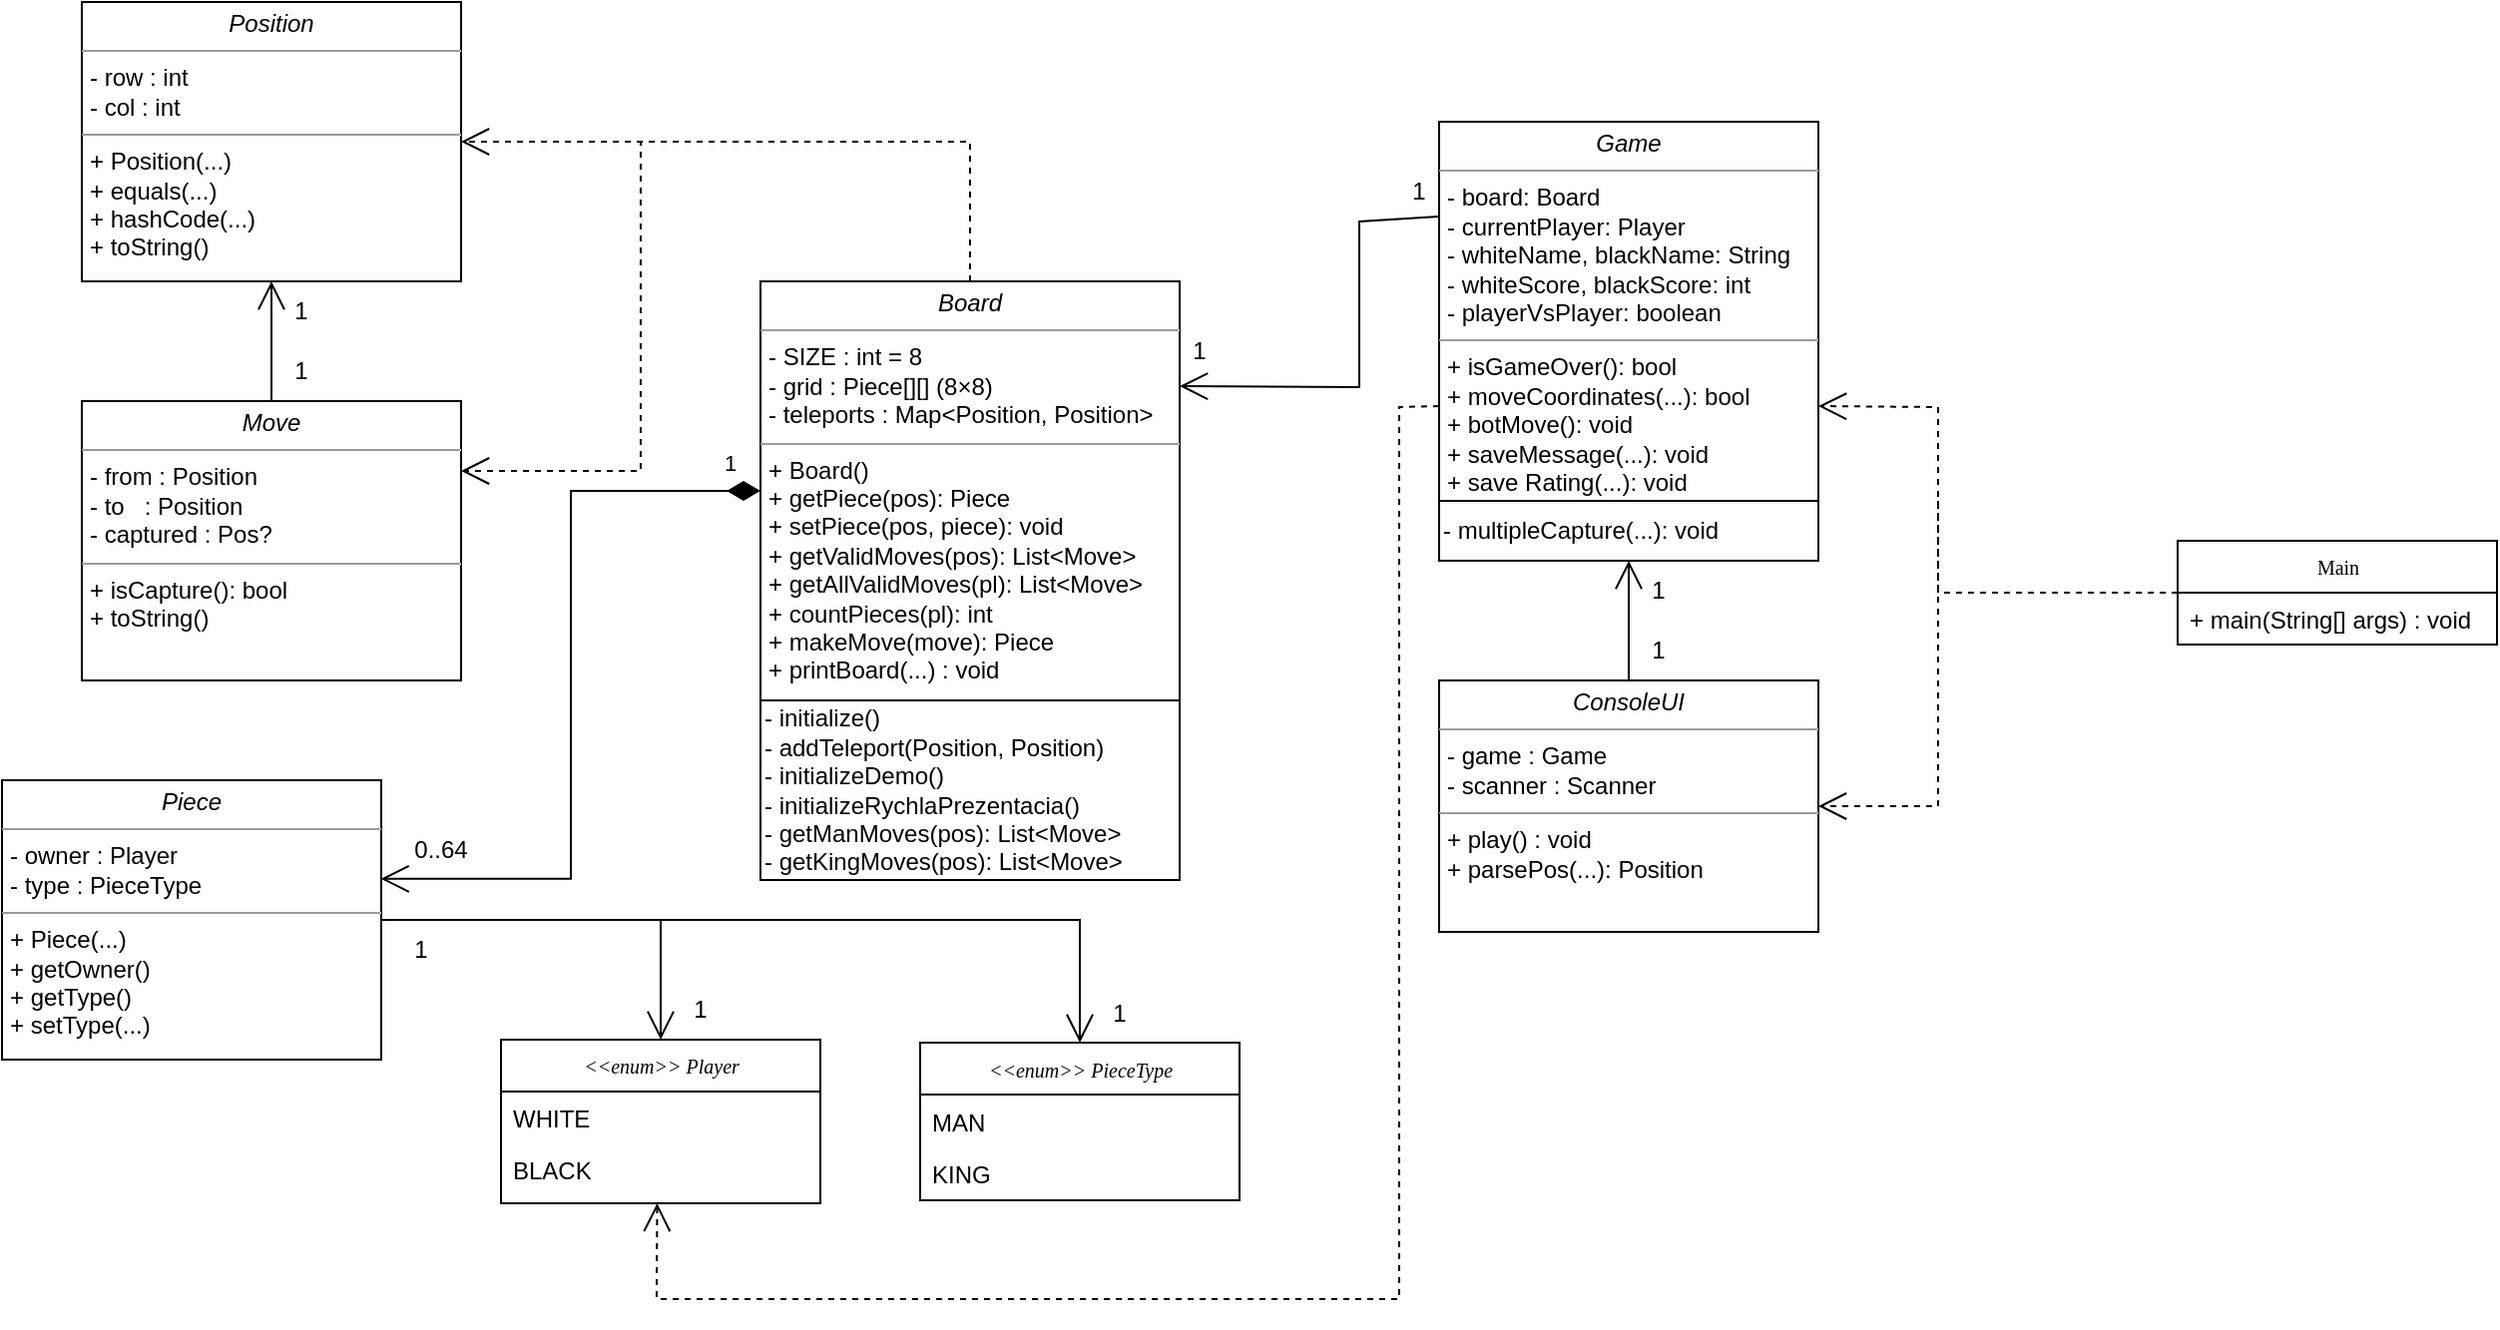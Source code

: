 <mxfile version="26.0.16">
  <diagram name="Page-1" id="c4acf3e9-155e-7222-9cf6-157b1a14988f">
    <mxGraphModel dx="561" dy="268" grid="1" gridSize="10" guides="1" tooltips="1" connect="1" arrows="1" fold="1" page="1" pageScale="1" pageWidth="850" pageHeight="1100" background="none" math="0" shadow="0">
      <root>
        <mxCell id="0" />
        <mxCell id="1" parent="0" />
        <mxCell id="17acba5748e5396b-2" value="Main" style="swimlane;html=1;fontStyle=0;childLayout=stackLayout;horizontal=1;startSize=26;fillColor=none;horizontalStack=0;resizeParent=1;resizeLast=0;collapsible=1;marginBottom=0;swimlaneFillColor=#ffffff;rounded=0;shadow=0;comic=0;labelBackgroundColor=none;strokeWidth=1;fontFamily=Verdana;fontSize=10;align=center;" parent="1" vertex="1">
          <mxGeometry x="1160" y="300" width="160" height="52" as="geometry" />
        </mxCell>
        <mxCell id="17acba5748e5396b-3" value="+ main(String[] args) : void" style="text;html=1;strokeColor=none;fillColor=none;align=left;verticalAlign=top;spacingLeft=4;spacingRight=4;whiteSpace=wrap;overflow=hidden;rotatable=0;points=[[0,0.5],[1,0.5]];portConstraint=eastwest;" parent="17acba5748e5396b-2" vertex="1">
          <mxGeometry y="26" width="160" height="26" as="geometry" />
        </mxCell>
        <mxCell id="17acba5748e5396b-44" value="&lt;i&gt;&amp;lt;&amp;lt;enum&amp;gt;&amp;gt; PieceType&lt;/i&gt;" style="swimlane;html=1;fontStyle=0;childLayout=stackLayout;horizontal=1;startSize=26;fillColor=none;horizontalStack=0;resizeParent=1;resizeLast=0;collapsible=1;marginBottom=0;swimlaneFillColor=#ffffff;rounded=0;shadow=0;comic=0;labelBackgroundColor=none;strokeWidth=1;fontFamily=Verdana;fontSize=10;align=center;" parent="1" vertex="1">
          <mxGeometry x="530" y="551.5" width="160" height="79" as="geometry" />
        </mxCell>
        <mxCell id="17acba5748e5396b-45" value="MAN" style="text;html=1;strokeColor=none;fillColor=none;align=left;verticalAlign=top;spacingLeft=4;spacingRight=4;whiteSpace=wrap;overflow=hidden;rotatable=0;points=[[0,0.5],[1,0.5]];portConstraint=eastwest;" parent="17acba5748e5396b-44" vertex="1">
          <mxGeometry y="26" width="160" height="26" as="geometry" />
        </mxCell>
        <mxCell id="17acba5748e5396b-47" value="KING" style="text;html=1;strokeColor=none;fillColor=none;align=left;verticalAlign=top;spacingLeft=4;spacingRight=4;whiteSpace=wrap;overflow=hidden;rotatable=0;points=[[0,0.5],[1,0.5]];portConstraint=eastwest;" parent="17acba5748e5396b-44" vertex="1">
          <mxGeometry y="52" width="160" height="26" as="geometry" />
        </mxCell>
        <mxCell id="5d2195bd80daf111-1" value="&lt;i&gt;&amp;lt;&amp;lt;enum&amp;gt;&amp;gt; Player&lt;/i&gt;" style="swimlane;html=1;fontStyle=0;childLayout=stackLayout;horizontal=1;startSize=26;fillColor=none;horizontalStack=0;resizeParent=1;resizeLast=0;collapsible=1;marginBottom=0;swimlaneFillColor=#ffffff;rounded=0;shadow=0;comic=0;labelBackgroundColor=none;strokeWidth=1;fontFamily=Verdana;fontSize=10;align=center;" parent="1" vertex="1">
          <mxGeometry x="320" y="550" width="160" height="82" as="geometry" />
        </mxCell>
        <mxCell id="5d2195bd80daf111-2" value="WHITE" style="text;html=1;strokeColor=none;fillColor=none;align=left;verticalAlign=top;spacingLeft=4;spacingRight=4;whiteSpace=wrap;overflow=hidden;rotatable=0;points=[[0,0.5],[1,0.5]];portConstraint=eastwest;" parent="5d2195bd80daf111-1" vertex="1">
          <mxGeometry y="26" width="160" height="26" as="geometry" />
        </mxCell>
        <mxCell id="5d2195bd80daf111-3" value="BLACK" style="text;html=1;strokeColor=none;fillColor=none;align=left;verticalAlign=top;spacingLeft=4;spacingRight=4;whiteSpace=wrap;overflow=hidden;rotatable=0;points=[[0,0.5],[1,0.5]];portConstraint=eastwest;" parent="5d2195bd80daf111-1" vertex="1">
          <mxGeometry y="52" width="160" height="26" as="geometry" />
        </mxCell>
        <mxCell id="5d2195bd80daf111-9" value="&lt;p style=&quot;margin:0px;margin-top:4px;text-align:center;&quot;&gt;&lt;i&gt;ConsoleUI&lt;/i&gt;&lt;/p&gt;&lt;hr size=&quot;1&quot;&gt;&lt;p style=&quot;margin:0px;margin-left:4px;&quot;&gt;- game : Game&amp;nbsp;&lt;br&gt;- scanner : Scanner&lt;/p&gt;&lt;hr size=&quot;1&quot;&gt;&lt;p style=&quot;margin:0px;margin-left:4px;&quot;&gt;+ play() : void&lt;br&gt;&lt;/p&gt;&lt;p style=&quot;margin:0px;margin-left:4px;&quot;&gt;+ parsePos(...): Position&amp;nbsp;&lt;/p&gt;" style="verticalAlign=top;align=left;overflow=fill;fontSize=12;fontFamily=Helvetica;html=1;rounded=0;shadow=0;comic=0;labelBackgroundColor=none;strokeWidth=1" parent="1" vertex="1">
          <mxGeometry x="790" y="370" width="190" height="126" as="geometry" />
        </mxCell>
        <mxCell id="5d2195bd80daf111-10" value="&lt;p style=&quot;margin:0px;margin-top:4px;text-align:center;&quot;&gt;&lt;i&gt;Game&lt;/i&gt;&lt;/p&gt;&lt;hr size=&quot;1&quot;&gt;&lt;p style=&quot;margin:0px;margin-left:4px;&quot;&gt;- board: Board&lt;br&gt;- currentPlayer: Player&lt;/p&gt;&lt;p style=&quot;margin:0px;margin-left:4px;&quot;&gt;- whiteName, blackName: String&lt;/p&gt;&lt;p style=&quot;margin:0px;margin-left:4px;&quot;&gt;- whiteScore, blackScore: int&lt;/p&gt;&lt;p style=&quot;margin:0px;margin-left:4px;&quot;&gt;- playerVsPlayer: boolean&lt;/p&gt;&lt;hr size=&quot;1&quot;&gt;&lt;p style=&quot;margin:0px;margin-left:4px;&quot;&gt;+ isGameOver(): bool&lt;br&gt;+ moveCoordinates(...): bool&amp;nbsp;&lt;/p&gt;&lt;p style=&quot;margin:0px;margin-left:4px;&quot;&gt;+ botMove(): void&lt;/p&gt;&lt;p style=&quot;margin:0px;margin-left:4px;&quot;&gt;+ saveMessage(...): void&lt;/p&gt;&lt;p style=&quot;margin:0px;margin-left:4px;&quot;&gt;+ save Rating(...): void&lt;/p&gt;" style="verticalAlign=top;align=left;overflow=fill;fontSize=12;fontFamily=Helvetica;html=1;rounded=0;shadow=0;comic=0;labelBackgroundColor=none;strokeWidth=1" parent="1" vertex="1">
          <mxGeometry x="790" y="90" width="190" height="190" as="geometry" />
        </mxCell>
        <mxCell id="5d2195bd80daf111-15" value="&lt;p style=&quot;margin:0px;margin-top:4px;text-align:center;&quot;&gt;&lt;i&gt;Board&lt;/i&gt;&lt;/p&gt;&lt;hr size=&quot;1&quot;&gt;&lt;p style=&quot;margin:0px;margin-left:4px;&quot;&gt;- SIZE : int = 8&amp;nbsp;&lt;/p&gt;&lt;p style=&quot;margin:0px;margin-left:4px;&quot;&gt;&lt;span style=&quot;background-color: transparent; color: light-dark(rgb(0, 0, 0), rgb(255, 255, 255));&quot;&gt;- grid : Piece[][] (8×8)&amp;nbsp; &amp;nbsp; &amp;nbsp; &amp;nbsp; &amp;nbsp; &amp;nbsp;&amp;nbsp;&lt;/span&gt;&lt;/p&gt;&lt;p style=&quot;margin:0px;margin-left:4px;&quot;&gt;- teleports : Map&amp;lt;Position, Position&amp;gt;&amp;nbsp;&lt;/p&gt;&lt;hr size=&quot;1&quot;&gt;&lt;p style=&quot;margin:0px;margin-left:4px;&quot;&gt;+ Board()&amp;nbsp; &amp;nbsp; &amp;nbsp; &amp;nbsp;&amp;nbsp;&lt;/p&gt;&lt;p style=&quot;margin:0px;margin-left:4px;&quot;&gt;+ getPiece(pos): Piece&amp;nbsp;&lt;/p&gt;&lt;p style=&quot;margin:0px;margin-left:4px;&quot;&gt;+ setPiece(pos, piece): void&amp;nbsp;&lt;/p&gt;&lt;p style=&quot;margin:0px;margin-left:4px;&quot;&gt;+ getValidMoves(pos): List&amp;lt;Move&amp;gt;&amp;nbsp;&lt;/p&gt;&lt;p style=&quot;margin:0px;margin-left:4px;&quot;&gt;+ getAllValidMoves(pl): List&amp;lt;Move&amp;gt;&lt;/p&gt;&lt;p style=&quot;margin:0px;margin-left:4px;&quot;&gt;&lt;span style=&quot;background-color: transparent; color: light-dark(rgb(0, 0, 0), rgb(255, 255, 255));&quot;&gt;+ countPieces(pl): int&amp;nbsp;&lt;/span&gt;&lt;/p&gt;&lt;p style=&quot;margin:0px;margin-left:4px;&quot;&gt;+ makeMove(move): Piece&amp;nbsp;&amp;nbsp;&lt;/p&gt;&lt;p style=&quot;margin:0px;margin-left:4px;&quot;&gt;+ printBoard(...) : void&amp;nbsp;&lt;/p&gt;" style="verticalAlign=top;align=left;overflow=fill;fontSize=12;fontFamily=Helvetica;html=1;rounded=0;shadow=0;comic=0;labelBackgroundColor=none;strokeWidth=1" parent="1" vertex="1">
          <mxGeometry x="450" y="170" width="210" height="210" as="geometry" />
        </mxCell>
        <mxCell id="5d2195bd80daf111-18" value="&lt;p style=&quot;margin:0px;margin-top:4px;text-align:center;&quot;&gt;&lt;i&gt;Position&lt;/i&gt;&lt;/p&gt;&lt;hr size=&quot;1&quot;&gt;&lt;p style=&quot;margin:0px;margin-left:4px;&quot;&gt;- row : int&lt;br&gt;- col : int&lt;/p&gt;&lt;hr size=&quot;1&quot;&gt;&lt;p style=&quot;margin:0px;margin-left:4px;&quot;&gt;+ Position(...)&lt;br&gt;+ equals(...)&lt;/p&gt;&lt;p style=&quot;margin:0px;margin-left:4px;&quot;&gt;+ hashCode(...)&lt;/p&gt;&lt;p style=&quot;margin:0px;margin-left:4px;&quot;&gt;+ toString()&lt;/p&gt;" style="verticalAlign=top;align=left;overflow=fill;fontSize=12;fontFamily=Helvetica;html=1;rounded=0;shadow=0;comic=0;labelBackgroundColor=none;strokeWidth=1" parent="1" vertex="1">
          <mxGeometry x="110" y="30" width="190" height="140" as="geometry" />
        </mxCell>
        <mxCell id="5d2195bd80daf111-19" value="&lt;p style=&quot;margin:0px;margin-top:4px;text-align:center;&quot;&gt;&lt;i&gt;Move&lt;/i&gt;&lt;/p&gt;&lt;hr size=&quot;1&quot;&gt;&lt;p style=&quot;margin:0px;margin-left:4px;&quot;&gt;- from : Position&lt;br&gt;- to&amp;nbsp; &amp;nbsp;: Position&lt;/p&gt;&lt;p style=&quot;margin:0px;margin-left:4px;&quot;&gt;- captured : Pos?&lt;/p&gt;&lt;hr size=&quot;1&quot;&gt;&lt;p style=&quot;margin:0px;margin-left:4px;&quot;&gt;+ isCapture(): bool&lt;br&gt;+ toString()&amp;nbsp;&lt;/p&gt;" style="verticalAlign=top;align=left;overflow=fill;fontSize=12;fontFamily=Helvetica;html=1;rounded=0;shadow=0;comic=0;labelBackgroundColor=none;strokeWidth=1" parent="1" vertex="1">
          <mxGeometry x="110" y="230" width="190" height="140" as="geometry" />
        </mxCell>
        <mxCell id="5d2195bd80daf111-20" value="&lt;p style=&quot;margin:0px;margin-top:4px;text-align:center;&quot;&gt;&lt;i&gt;Piece&lt;/i&gt;&lt;/p&gt;&lt;hr size=&quot;1&quot;&gt;&lt;p style=&quot;margin:0px;margin-left:4px;&quot;&gt;- owner : Player&lt;br&gt;- type : PieceType&lt;/p&gt;&lt;hr size=&quot;1&quot;&gt;&lt;p style=&quot;margin:0px;margin-left:4px;&quot;&gt;+ Piece(...)&amp;nbsp;&lt;br&gt;+ getOwner()&lt;/p&gt;&lt;p style=&quot;margin:0px;margin-left:4px;&quot;&gt;+ getType()&lt;/p&gt;&lt;p style=&quot;margin:0px;margin-left:4px;&quot;&gt;+ setType(...)&amp;nbsp;&amp;nbsp;&lt;/p&gt;" style="verticalAlign=top;align=left;overflow=fill;fontSize=12;fontFamily=Helvetica;html=1;rounded=0;shadow=0;comic=0;labelBackgroundColor=none;strokeWidth=1" parent="1" vertex="1">
          <mxGeometry x="70" y="420" width="190" height="140" as="geometry" />
        </mxCell>
        <mxCell id="UAjtDbVR14yJQw5bUOnt-1" value="- initialize()&lt;div&gt;- addTeleport(Position, Position)&lt;/div&gt;&lt;div&gt;- initializeDemo()&lt;/div&gt;&lt;div&gt;- initializeRychlaPrezentacia()&lt;/div&gt;&lt;div&gt;- getManMoves(pos): List&amp;lt;Move&amp;gt;&lt;/div&gt;&lt;div&gt;- getKingMoves(pos): List&amp;lt;Move&amp;gt;&lt;/div&gt;" style="rounded=0;whiteSpace=wrap;html=1;align=left;" parent="1" vertex="1">
          <mxGeometry x="450" y="380" width="210" height="90" as="geometry" />
        </mxCell>
        <mxCell id="UAjtDbVR14yJQw5bUOnt-2" value="- multipleCapture(...): void&amp;nbsp;&amp;nbsp;" style="rounded=0;whiteSpace=wrap;html=1;align=left;" parent="1" vertex="1">
          <mxGeometry x="790" y="280" width="190" height="30" as="geometry" />
        </mxCell>
        <mxCell id="UAjtDbVR14yJQw5bUOnt-5" value="0..64" style="text;html=1;align=center;verticalAlign=middle;whiteSpace=wrap;rounded=0;" parent="1" vertex="1">
          <mxGeometry x="260" y="440" width="60" height="30" as="geometry" />
        </mxCell>
        <mxCell id="UAjtDbVR14yJQw5bUOnt-22" value="1" style="endArrow=open;html=1;endSize=12;startArrow=diamondThin;startSize=14;startFill=1;edgeStyle=orthogonalEdgeStyle;align=left;verticalAlign=bottom;rounded=0;exitX=0;exitY=0.5;exitDx=0;exitDy=0;entryX=0.999;entryY=0.353;entryDx=0;entryDy=0;entryPerimeter=0;" parent="1" source="5d2195bd80daf111-15" target="5d2195bd80daf111-20" edge="1">
          <mxGeometry x="-0.896" y="-5" relative="1" as="geometry">
            <mxPoint x="440" y="340" as="sourcePoint" />
            <mxPoint x="600" y="410" as="targetPoint" />
            <mxPoint as="offset" />
          </mxGeometry>
        </mxCell>
        <mxCell id="UAjtDbVR14yJQw5bUOnt-23" value="" style="endArrow=open;endFill=1;endSize=12;html=1;rounded=0;exitX=0;exitY=0.25;exitDx=0;exitDy=0;entryX=1;entryY=0.25;entryDx=0;entryDy=0;" parent="1" source="5d2195bd80daf111-10" target="5d2195bd80daf111-15" edge="1">
          <mxGeometry width="160" relative="1" as="geometry">
            <mxPoint x="520" y="220" as="sourcePoint" />
            <mxPoint x="680" y="220" as="targetPoint" />
            <Array as="points">
              <mxPoint x="750" y="140" />
              <mxPoint x="750" y="223" />
            </Array>
          </mxGeometry>
        </mxCell>
        <mxCell id="UAjtDbVR14yJQw5bUOnt-24" value="1" style="text;html=1;align=center;verticalAlign=middle;whiteSpace=wrap;rounded=0;" parent="1" vertex="1">
          <mxGeometry x="640" y="190" width="60" height="30" as="geometry" />
        </mxCell>
        <mxCell id="UAjtDbVR14yJQw5bUOnt-25" value="1" style="text;html=1;align=center;verticalAlign=middle;whiteSpace=wrap;rounded=0;" parent="1" vertex="1">
          <mxGeometry x="750" y="110" width="60" height="30" as="geometry" />
        </mxCell>
        <mxCell id="UAjtDbVR14yJQw5bUOnt-26" value="" style="endArrow=open;endFill=1;endSize=12;html=1;rounded=0;exitX=0.5;exitY=0;exitDx=0;exitDy=0;entryX=0.5;entryY=1;entryDx=0;entryDy=0;" parent="1" source="5d2195bd80daf111-9" target="UAjtDbVR14yJQw5bUOnt-2" edge="1">
          <mxGeometry width="160" relative="1" as="geometry">
            <mxPoint x="830" y="300" as="sourcePoint" />
            <mxPoint x="990" y="300" as="targetPoint" />
          </mxGeometry>
        </mxCell>
        <mxCell id="UAjtDbVR14yJQw5bUOnt-27" value="1" style="text;html=1;align=center;verticalAlign=middle;whiteSpace=wrap;rounded=0;" parent="1" vertex="1">
          <mxGeometry x="870" y="310" width="60" height="30" as="geometry" />
        </mxCell>
        <mxCell id="UAjtDbVR14yJQw5bUOnt-28" value="1" style="text;html=1;align=center;verticalAlign=middle;whiteSpace=wrap;rounded=0;" parent="1" vertex="1">
          <mxGeometry x="870" y="340" width="60" height="30" as="geometry" />
        </mxCell>
        <mxCell id="UAjtDbVR14yJQw5bUOnt-29" value="" style="endArrow=open;endFill=1;endSize=12;html=1;rounded=0;exitX=0.5;exitY=0;exitDx=0;exitDy=0;entryX=0.5;entryY=1;entryDx=0;entryDy=0;" parent="1" source="5d2195bd80daf111-19" target="5d2195bd80daf111-18" edge="1">
          <mxGeometry width="160" relative="1" as="geometry">
            <mxPoint x="200" y="200" as="sourcePoint" />
            <mxPoint x="360" y="200" as="targetPoint" />
          </mxGeometry>
        </mxCell>
        <mxCell id="UAjtDbVR14yJQw5bUOnt-30" value="1" style="text;html=1;align=center;verticalAlign=middle;whiteSpace=wrap;rounded=0;" parent="1" vertex="1">
          <mxGeometry x="190" y="200" width="60" height="30" as="geometry" />
        </mxCell>
        <mxCell id="UAjtDbVR14yJQw5bUOnt-31" value="1" style="text;html=1;align=center;verticalAlign=middle;whiteSpace=wrap;rounded=0;" parent="1" vertex="1">
          <mxGeometry x="190" y="170" width="60" height="30" as="geometry" />
        </mxCell>
        <mxCell id="UAjtDbVR14yJQw5bUOnt-32" value="" style="endArrow=open;endFill=1;endSize=12;html=1;rounded=0;exitX=1;exitY=0.5;exitDx=0;exitDy=0;entryX=0.5;entryY=0;entryDx=0;entryDy=0;" parent="1" source="5d2195bd80daf111-20" target="5d2195bd80daf111-1" edge="1">
          <mxGeometry width="160" relative="1" as="geometry">
            <mxPoint x="340" y="490" as="sourcePoint" />
            <mxPoint x="500" y="490" as="targetPoint" />
            <Array as="points">
              <mxPoint x="400" y="490" />
            </Array>
          </mxGeometry>
        </mxCell>
        <mxCell id="UAjtDbVR14yJQw5bUOnt-33" value="" style="endArrow=open;endFill=1;endSize=12;html=1;rounded=0;entryX=0.5;entryY=0;entryDx=0;entryDy=0;" parent="1" target="17acba5748e5396b-44" edge="1">
          <mxGeometry width="160" relative="1" as="geometry">
            <mxPoint x="340" y="490" as="sourcePoint" />
            <mxPoint x="500" y="490" as="targetPoint" />
            <Array as="points">
              <mxPoint x="610" y="490" />
            </Array>
          </mxGeometry>
        </mxCell>
        <mxCell id="UAjtDbVR14yJQw5bUOnt-34" value="1" style="text;html=1;align=center;verticalAlign=middle;whiteSpace=wrap;rounded=0;" parent="1" vertex="1">
          <mxGeometry x="250" y="490" width="60" height="30" as="geometry" />
        </mxCell>
        <mxCell id="UAjtDbVR14yJQw5bUOnt-35" value="1" style="text;html=1;align=center;verticalAlign=middle;whiteSpace=wrap;rounded=0;" parent="1" vertex="1">
          <mxGeometry x="390" y="520" width="60" height="30" as="geometry" />
        </mxCell>
        <mxCell id="UAjtDbVR14yJQw5bUOnt-36" value="1" style="text;html=1;align=center;verticalAlign=middle;whiteSpace=wrap;rounded=0;" parent="1" vertex="1">
          <mxGeometry x="600" y="521.5" width="60" height="30" as="geometry" />
        </mxCell>
        <mxCell id="UAjtDbVR14yJQw5bUOnt-39" value="" style="endArrow=open;endSize=12;dashed=1;html=1;rounded=0;exitX=0.5;exitY=0;exitDx=0;exitDy=0;entryX=1;entryY=0.5;entryDx=0;entryDy=0;" parent="1" source="5d2195bd80daf111-15" target="5d2195bd80daf111-18" edge="1">
          <mxGeometry width="160" relative="1" as="geometry">
            <mxPoint x="600" y="160" as="sourcePoint" />
            <mxPoint x="760" y="160" as="targetPoint" />
            <Array as="points">
              <mxPoint x="555" y="100" />
            </Array>
          </mxGeometry>
        </mxCell>
        <mxCell id="UAjtDbVR14yJQw5bUOnt-40" value="" style="endArrow=open;endSize=12;dashed=1;html=1;rounded=0;exitX=0.5;exitY=0;exitDx=0;exitDy=0;entryX=1;entryY=0.25;entryDx=0;entryDy=0;" parent="1" source="5d2195bd80daf111-15" target="5d2195bd80daf111-19" edge="1">
          <mxGeometry width="160" relative="1" as="geometry">
            <mxPoint x="565" y="180" as="sourcePoint" />
            <mxPoint x="310" y="110" as="targetPoint" />
            <Array as="points">
              <mxPoint x="555" y="100" />
              <mxPoint x="390" y="100" />
              <mxPoint x="390" y="265" />
            </Array>
          </mxGeometry>
        </mxCell>
        <mxCell id="UAjtDbVR14yJQw5bUOnt-41" value="" style="endArrow=open;endSize=12;dashed=1;html=1;rounded=0;exitX=0;exitY=0.75;exitDx=0;exitDy=0;entryX=0.489;entryY=1.152;entryDx=0;entryDy=0;entryPerimeter=0;" parent="1" source="5d2195bd80daf111-10" target="5d2195bd80daf111-3" edge="1">
          <mxGeometry width="160" relative="1" as="geometry">
            <mxPoint x="600" y="390" as="sourcePoint" />
            <mxPoint x="760" y="390" as="targetPoint" />
            <Array as="points">
              <mxPoint x="770" y="233" />
              <mxPoint x="770" y="680" />
              <mxPoint x="398" y="680" />
            </Array>
          </mxGeometry>
        </mxCell>
        <mxCell id="UAjtDbVR14yJQw5bUOnt-42" value="" style="endArrow=open;endSize=12;dashed=1;html=1;rounded=0;exitX=0;exitY=0.5;exitDx=0;exitDy=0;entryX=1;entryY=0.75;entryDx=0;entryDy=0;" parent="1" source="17acba5748e5396b-2" target="5d2195bd80daf111-10" edge="1">
          <mxGeometry width="160" relative="1" as="geometry">
            <mxPoint x="1275" y="125" as="sourcePoint" />
            <mxPoint x="1020" y="220" as="targetPoint" />
            <Array as="points">
              <mxPoint x="1040" y="326" />
              <mxPoint x="1040" y="233" />
            </Array>
          </mxGeometry>
        </mxCell>
        <mxCell id="UAjtDbVR14yJQw5bUOnt-43" value="" style="endArrow=open;endSize=12;dashed=1;html=1;rounded=0;entryX=1;entryY=0.5;entryDx=0;entryDy=0;" parent="1" target="5d2195bd80daf111-9" edge="1">
          <mxGeometry width="160" relative="1" as="geometry">
            <mxPoint x="1040" y="280" as="sourcePoint" />
            <mxPoint x="990" y="225" as="targetPoint" />
            <Array as="points">
              <mxPoint x="1040" y="330" />
              <mxPoint x="1040" y="433" />
            </Array>
          </mxGeometry>
        </mxCell>
      </root>
    </mxGraphModel>
  </diagram>
</mxfile>
